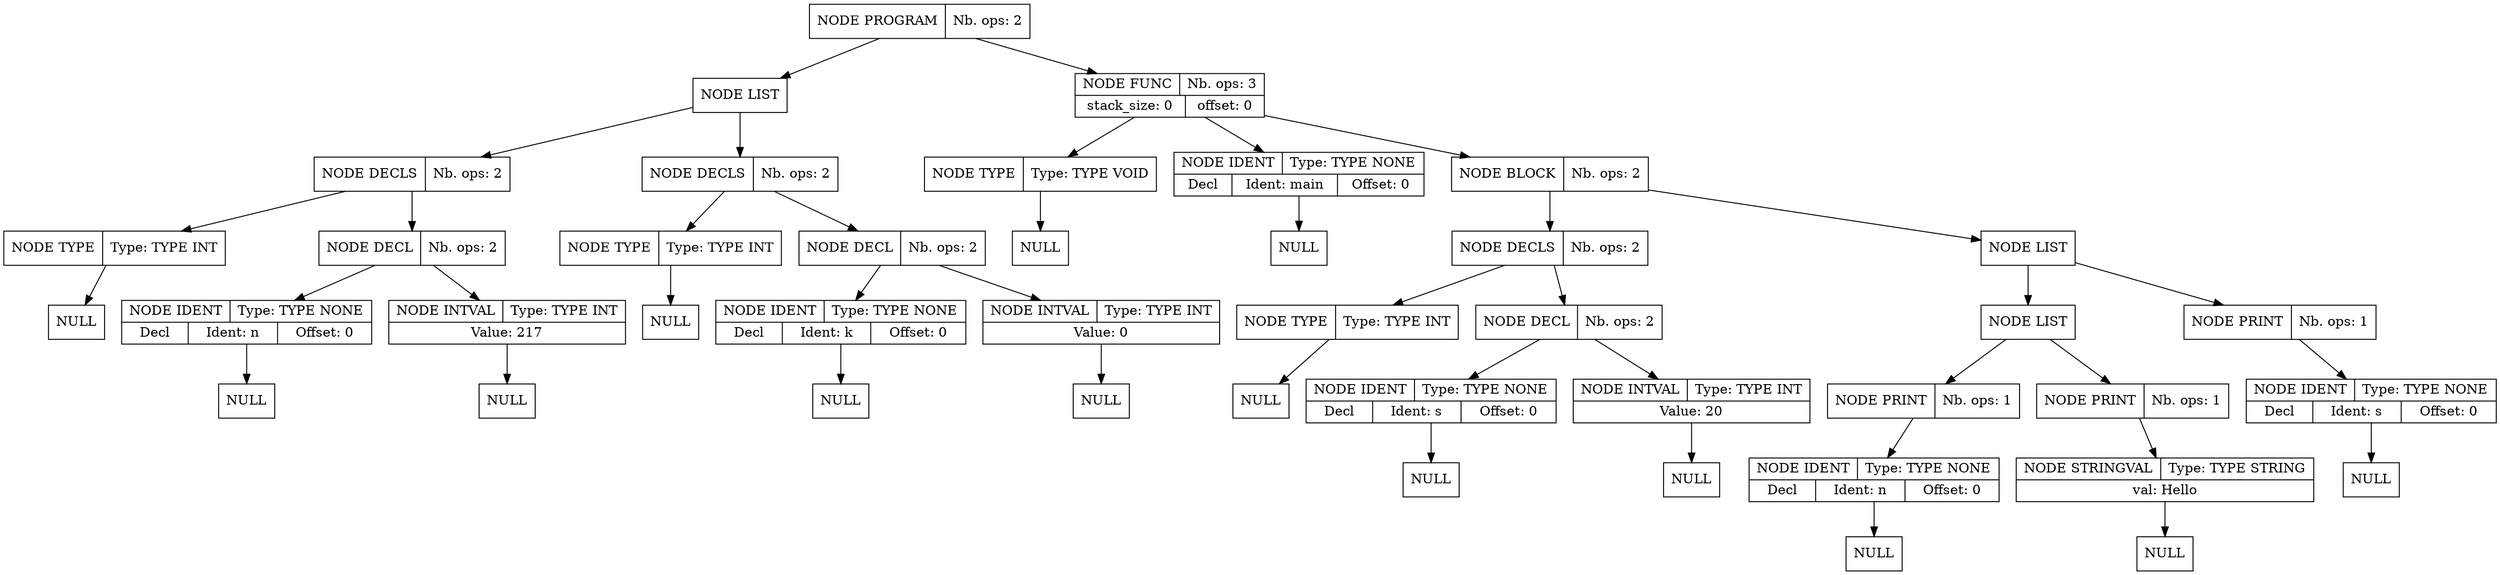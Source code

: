 digraph global_vars {
    N1 [shape=record, label="{{NODE PROGRAM|Nb. ops: 2}}"];
    N2 [shape=record, label="{{NODE LIST}}"];
    N3 [shape=record, label="{{NODE DECLS|Nb. ops: 2}}"];
    N4 [shape=record, label="{{NODE TYPE|Type: TYPE INT}}"];
    N5 [shape=record, label="{{NULL}}"];
    edge[tailclip=true];
    N4 -> N5
    edge[tailclip=true];
    N3 -> N4
    N6 [shape=record, label="{{NODE DECL|Nb. ops: 2}}"];
    N7 [shape=record, label="{{NODE IDENT|Type: TYPE NONE}|{<decl>Decl      |Ident: n|Offset: 0}}"];
    N8 [shape=record, label="{{NULL}}"];
    edge[tailclip=true];
    N7 -> N8
    edge[tailclip=true];
    N6 -> N7
    N9 [shape=record, label="{{NODE INTVAL|Type: TYPE INT}|{Value: 217}}"];
    N10 [shape=record, label="{{NULL}}"];
    edge[tailclip=true];
    N9 -> N10
    edge[tailclip=true];
    N6 -> N9
    edge[tailclip=true];
    N3 -> N6
    edge[tailclip=true];
    N2 -> N3
    N11 [shape=record, label="{{NODE DECLS|Nb. ops: 2}}"];
    N12 [shape=record, label="{{NODE TYPE|Type: TYPE INT}}"];
    N13 [shape=record, label="{{NULL}}"];
    edge[tailclip=true];
    N12 -> N13
    edge[tailclip=true];
    N11 -> N12
    N14 [shape=record, label="{{NODE DECL|Nb. ops: 2}}"];
    N15 [shape=record, label="{{NODE IDENT|Type: TYPE NONE}|{<decl>Decl      |Ident: k|Offset: 0}}"];
    N16 [shape=record, label="{{NULL}}"];
    edge[tailclip=true];
    N15 -> N16
    edge[tailclip=true];
    N14 -> N15
    N17 [shape=record, label="{{NODE INTVAL|Type: TYPE INT}|{Value: 0}}"];
    N18 [shape=record, label="{{NULL}}"];
    edge[tailclip=true];
    N17 -> N18
    edge[tailclip=true];
    N14 -> N17
    edge[tailclip=true];
    N11 -> N14
    edge[tailclip=true];
    N2 -> N11
    edge[tailclip=true];
    N1 -> N2
    N19 [shape=record, label="{{NODE FUNC|Nb. ops: 3}|{stack_size: 0|offset: 0}}"];
    N20 [shape=record, label="{{NODE TYPE|Type: TYPE VOID}}"];
    N21 [shape=record, label="{{NULL}}"];
    edge[tailclip=true];
    N20 -> N21
    edge[tailclip=true];
    N19 -> N20
    N22 [shape=record, label="{{NODE IDENT|Type: TYPE NONE}|{<decl>Decl      |Ident: main|Offset: 0}}"];
    N23 [shape=record, label="{{NULL}}"];
    edge[tailclip=true];
    N22 -> N23
    edge[tailclip=true];
    N19 -> N22
    N24 [shape=record, label="{{NODE BLOCK|Nb. ops: 2}}"];
    N25 [shape=record, label="{{NODE DECLS|Nb. ops: 2}}"];
    N26 [shape=record, label="{{NODE TYPE|Type: TYPE INT}}"];
    N27 [shape=record, label="{{NULL}}"];
    edge[tailclip=true];
    N26 -> N27
    edge[tailclip=true];
    N25 -> N26
    N28 [shape=record, label="{{NODE DECL|Nb. ops: 2}}"];
    N29 [shape=record, label="{{NODE IDENT|Type: TYPE NONE}|{<decl>Decl      |Ident: s|Offset: 0}}"];
    N30 [shape=record, label="{{NULL}}"];
    edge[tailclip=true];
    N29 -> N30
    edge[tailclip=true];
    N28 -> N29
    N31 [shape=record, label="{{NODE INTVAL|Type: TYPE INT}|{Value: 20}}"];
    N32 [shape=record, label="{{NULL}}"];
    edge[tailclip=true];
    N31 -> N32
    edge[tailclip=true];
    N28 -> N31
    edge[tailclip=true];
    N25 -> N28
    edge[tailclip=true];
    N24 -> N25
    N33 [shape=record, label="{{NODE LIST}}"];
    N34 [shape=record, label="{{NODE LIST}}"];
    N35 [shape=record, label="{{NODE PRINT|Nb. ops: 1}}"];
    N36 [shape=record, label="{{NODE IDENT|Type: TYPE NONE}|{<decl>Decl      |Ident: n|Offset: 0}}"];
    N37 [shape=record, label="{{NULL}}"];
    edge[tailclip=true];
    N36 -> N37
    edge[tailclip=true];
    N35 -> N36
    edge[tailclip=true];
    N34 -> N35
    N38 [shape=record, label="{{NODE PRINT|Nb. ops: 1}}"];
    N39 [shape=record, label="{{NODE STRINGVAL|Type: TYPE STRING}|{val: Hello\n}}"];
    N40 [shape=record, label="{{NULL}}"];
    edge[tailclip=true];
    N39 -> N40
    edge[tailclip=true];
    N38 -> N39
    edge[tailclip=true];
    N34 -> N38
    edge[tailclip=true];
    N33 -> N34
    N41 [shape=record, label="{{NODE PRINT|Nb. ops: 1}}"];
    N42 [shape=record, label="{{NODE IDENT|Type: TYPE NONE}|{<decl>Decl      |Ident: s|Offset: 0}}"];
    N43 [shape=record, label="{{NULL}}"];
    edge[tailclip=true];
    N42 -> N43
    edge[tailclip=true];
    N41 -> N42
    edge[tailclip=true];
    N33 -> N41
    edge[tailclip=true];
    N24 -> N33
    edge[tailclip=true];
    N19 -> N24
    edge[tailclip=true];
    N1 -> N19
}
